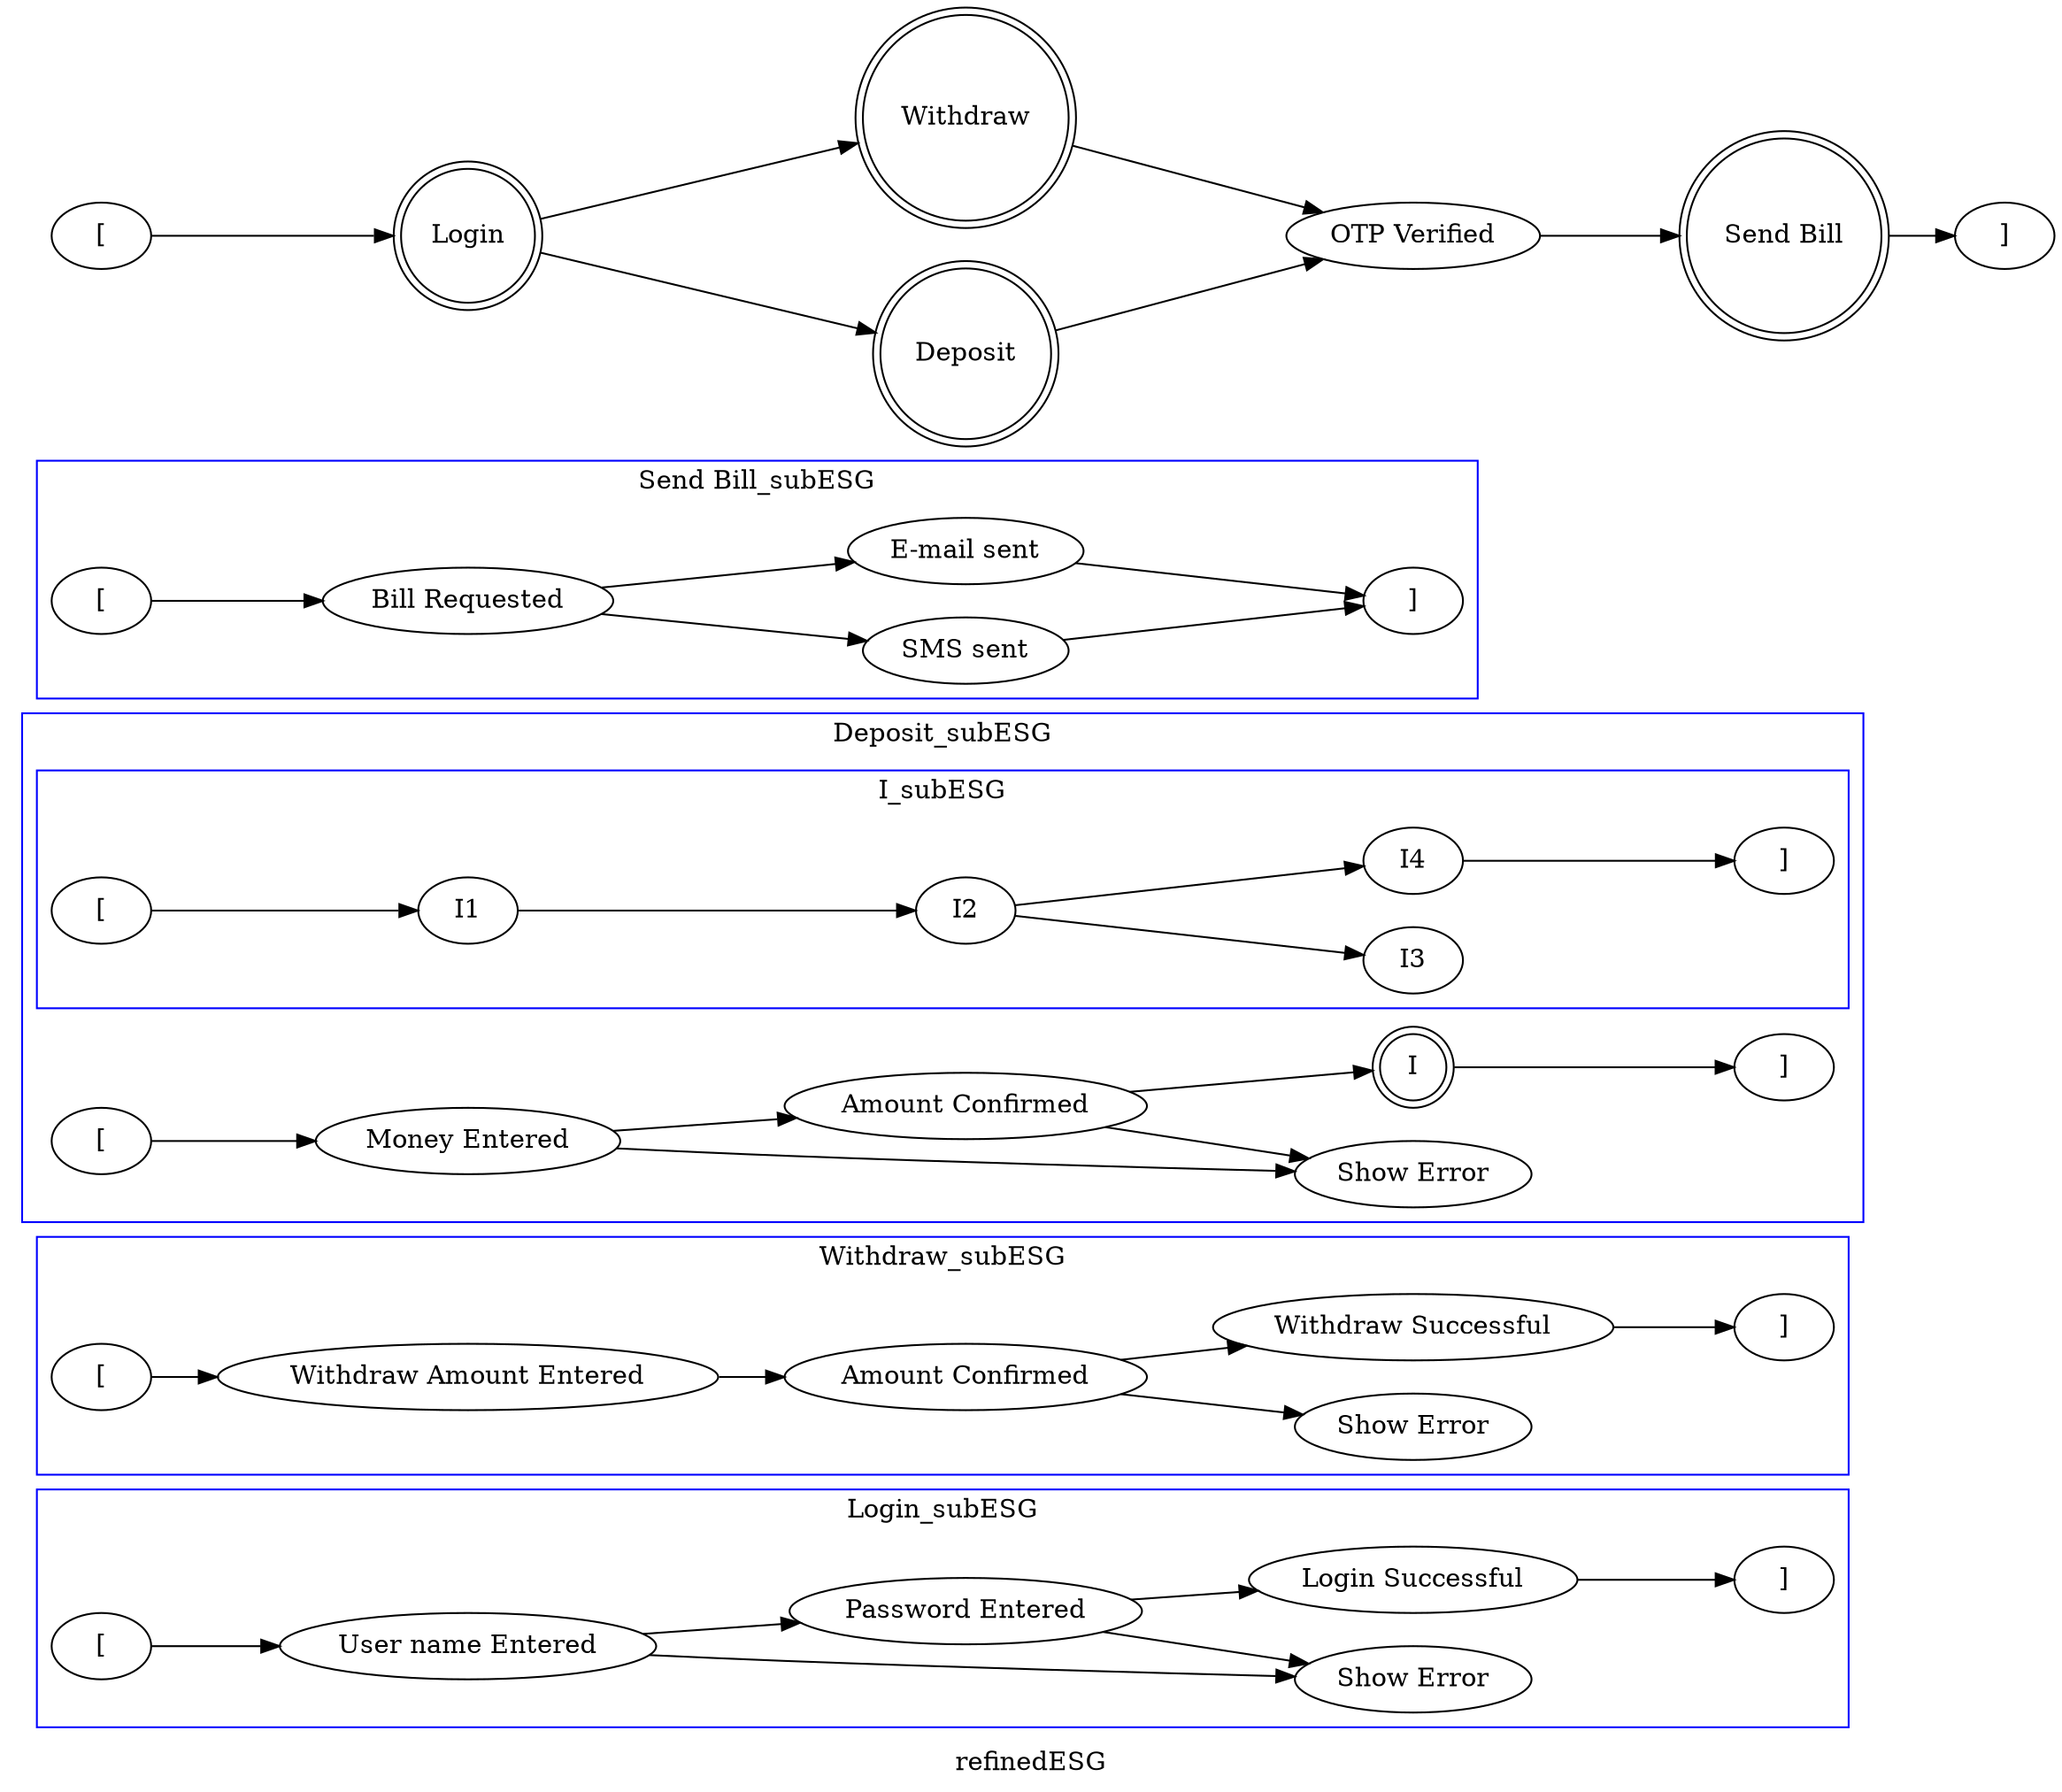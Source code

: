 digraph G {
rankdir = LR
subgraph clusterLogin_subESG {
label = Login_subESG
color = "blue"
label = "Login_subESG";
esg1_vertex0 -> esg1_vertex1;
esg1_vertex1 -> esg1_vertex3;
esg1_vertex1 -> esg1_vertex2;
esg1_vertex2 -> esg1_vertex3;
esg1_vertex2 -> esg1_vertex4;
esg1_vertex4 -> esg1_vertex5;
esg1_vertex0 [label = "[", shape = "ellipse"]
esg1_vertex1 [label = "User name Entered"]
esg1_vertex1 [label = "User name Entered", shape = "ellipse"]
esg1_vertex3 [label = "Show Error"]
esg1_vertex2 [label = "Password Entered"]
esg1_vertex2 [label = "Password Entered", shape = "ellipse"]
esg1_vertex4 [label = "Login Successful"]
esg1_vertex4 [label = "Login Successful", shape = "ellipse"]
esg1_vertex5 [label = "]"]
}
subgraph clusterWithdraw_subESG {
label = Withdraw_subESG
color = "blue"
label = "Withdraw_subESG";
esg2_vertex0 -> esg2_vertex1;
esg2_vertex1 -> esg2_vertex2;
esg2_vertex2 -> esg2_vertex3;
esg2_vertex2 -> esg2_vertex4;
esg2_vertex4 -> esg2_vertex5;
esg2_vertex0 [label = "[", shape = "ellipse"]
esg2_vertex1 [label = "Withdraw Amount Entered"]
esg2_vertex1 [label = "Withdraw Amount Entered", shape = "ellipse"]
esg2_vertex2 [label = "Amount Confirmed"]
esg2_vertex2 [label = "Amount Confirmed", shape = "ellipse"]
esg2_vertex3 [label = "Show Error"]
esg2_vertex4 [label = "Withdraw Successful"]
esg2_vertex4 [label = "Withdraw Successful", shape = "ellipse"]
esg2_vertex5 [label = "]"]
}
subgraph clusterDeposit_subESG {
label = Deposit_subESG
color = "blue"
subgraph clusterI_subESG {
label = "I_subESG";
esg4_vertex0 -> esg4_vertex1;
esg4_vertex1 -> esg4_vertex2;
esg4_vertex2 -> esg4_vertex3;
esg4_vertex2 -> esg4_vertex4;
esg4_vertex4 -> esg4_vertex5;
esg4_vertex0 [label = "[", shape = "ellipse"]
esg4_vertex1 [label = "I1"]
esg4_vertex1 [label = "I1", shape = "ellipse"]
esg4_vertex2 [label = "I2"]
esg4_vertex2 [label = "I2", shape = "ellipse"]
esg4_vertex3 [label = "I3"]
esg4_vertex4 [label = "I4"]
esg4_vertex4 [label = "I4", shape = "ellipse"]
esg4_vertex5 [label = "]"]
}
label = "Deposit_subESG";
esg3_vertex0 -> esg3_vertex1;
esg3_vertex1 -> esg3_vertex2;
esg3_vertex1 -> esg3_vertex3;
esg3_vertex2 -> esg3_vertex3;
esg3_vertex2 -> esg3_vertex4;
esg3_vertex4 -> esg3_vertex5;
esg3_vertex0 [label = "[", shape = "ellipse"]
esg3_vertex1 [label = "Money Entered"]
esg3_vertex1 [label = "Money Entered", shape = "ellipse"]
esg3_vertex2 [label = "Amount Confirmed"]
esg3_vertex3 [label = "Show Error"]
esg3_vertex2 [label = "Amount Confirmed", shape = "ellipse"]
esg3_vertex4 [label = "I"]
esg3_vertex4 [label = "I", shape = "doublecircle"]
esg3_vertex5 [label = "]"]
}
subgraph clusterSendBill_subESG {
label = SendBill_subESG
color = "blue"
label = "Send Bill_subESG";
esg5_vertex0 -> esg5_vertex1;
esg5_vertex1 -> esg5_vertex2;
esg5_vertex1 -> esg5_vertex3;
esg5_vertex2 -> esg5_vertex4;
esg5_vertex3 -> esg5_vertex4;
esg5_vertex0 [label = "[", shape = "ellipse"]
esg5_vertex1 [label = "Bill Requested"]
esg5_vertex1 [label = "Bill Requested", shape = "ellipse"]
esg5_vertex2 [label = "SMS sent"]
esg5_vertex3 [label = "E-mail sent"]
esg5_vertex2 [label = "SMS sent", shape = "ellipse"]
esg5_vertex4 [label = "]"]
esg5_vertex3 [label = "E-mail sent", shape = "ellipse"]
}
label = "refinedESG";
esg0_vertex0 -> esg0_vertex1;
esg0_vertex1 -> esg0_vertex2;
esg0_vertex1 -> esg0_vertex3;
esg0_vertex2 -> esg0_vertex4;
esg0_vertex3 -> esg0_vertex4;
esg0_vertex4 -> esg0_vertex5;
esg0_vertex5 -> esg0_vertex6;
esg0_vertex0 [label = "[", shape = "ellipse"]
esg0_vertex1 [label = "Login"]
esg0_vertex1 [label = "Login", shape = "doublecircle"]
esg0_vertex2 [label = "Withdraw"]
esg0_vertex3 [label = "Deposit"]
esg0_vertex2 [label = "Withdraw", shape = "doublecircle"]
esg0_vertex4 [label = "OTP Verified"]
esg0_vertex3 [label = "Deposit", shape = "doublecircle"]
esg0_vertex4 [label = "OTP Verified", shape = "ellipse"]
esg0_vertex5 [label = "Send Bill"]
esg0_vertex5 [label = "Send Bill", shape = "doublecircle"]
esg0_vertex6 [label = "]"]
}
